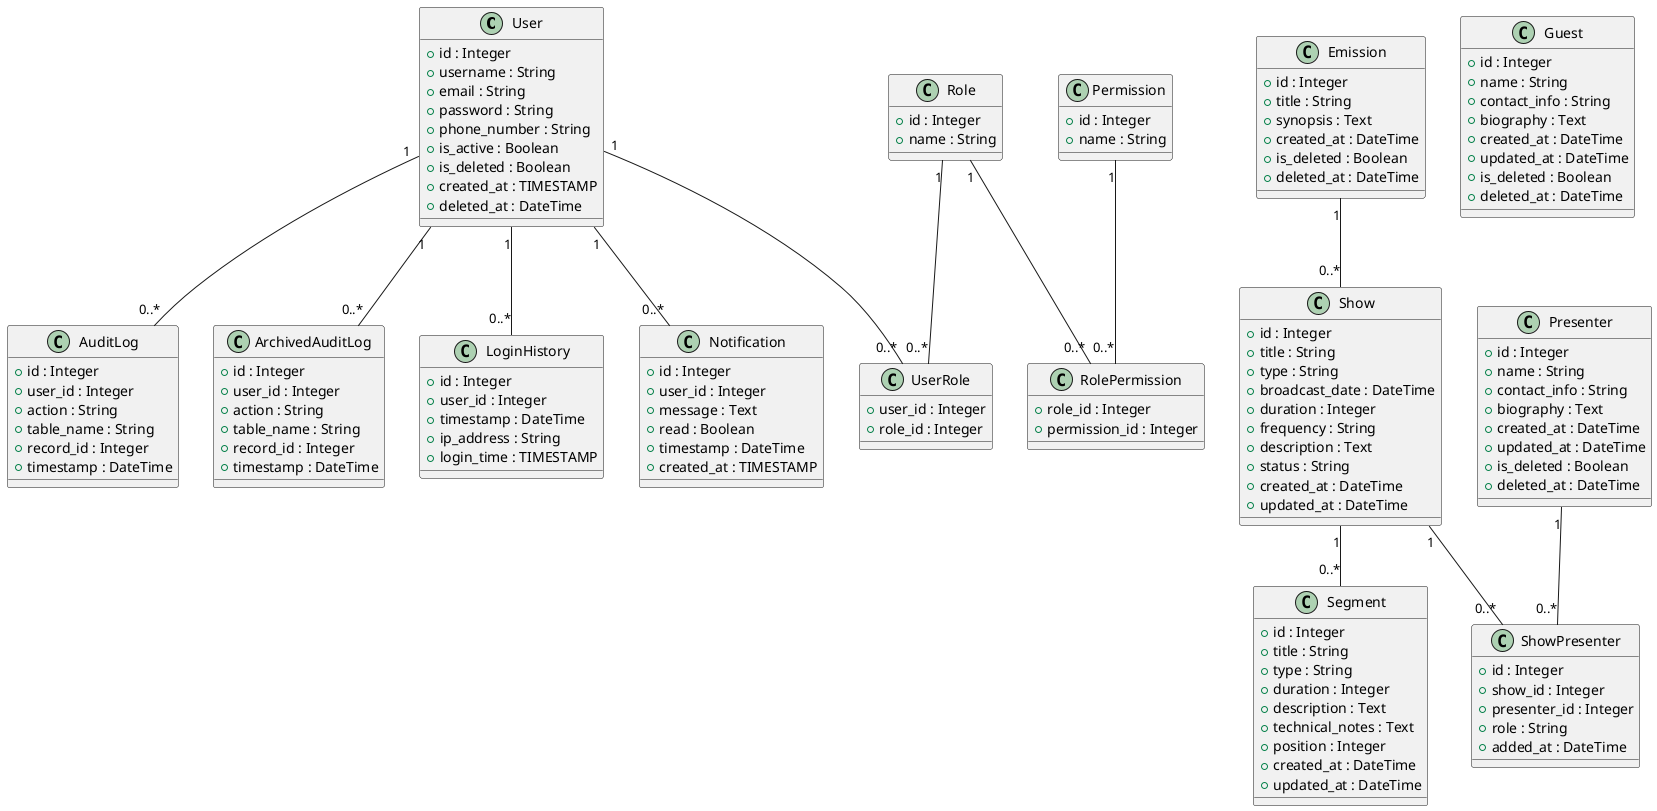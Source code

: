 @startuml "radMAn"

class User {
    +id : Integer
    +username : String
    +email : String
    +password : String
    +phone_number : String
    +is_active : Boolean
    +is_deleted : Boolean
    +created_at : TIMESTAMP
    +deleted_at : DateTime
}

class Role {
    +id : Integer
    +name : String
}

class Permission {
    +id : Integer
    +name : String
}

class Emission {
    +id : Integer
    +title : String
    +synopsis : Text
    +created_at : DateTime
    +is_deleted : Boolean
    +deleted_at : DateTime
}

class Show {
    +id : Integer
    +title : String
    +type : String
    +broadcast_date : DateTime
    +duration : Integer
    +frequency : String
    +description : Text
    +status : String
    +created_at : DateTime
    +updated_at : DateTime
}

class Segment {
    +id : Integer
    +title : String
    +type : String
    +duration : Integer
    +description : Text
    +technical_notes : Text
    +position : Integer
    +created_at : DateTime
    +updated_at : DateTime
}

class Guest {
    +id : Integer
    +name : String
    +contact_info : String
    +biography : Text
    +created_at : DateTime
    +updated_at : DateTime
    +is_deleted : Boolean
    +deleted_at : DateTime
}

class Presenter {
    +id : Integer
    +name : String
    +contact_info : String
    +biography : Text
    +created_at : DateTime
    +updated_at : DateTime
    +is_deleted : Boolean
    +deleted_at : DateTime
}

class AuditLog {
    +id : Integer
    +user_id : Integer
    +action : String
    +table_name : String
    +record_id : Integer
    +timestamp : DateTime
}

class ArchivedAuditLog {
    +id : Integer
    +user_id : Integer
    +action : String
    +table_name : String
    +record_id : Integer
    +timestamp : DateTime
}

class LoginHistory {
    +id : Integer
    +user_id : Integer
    +timestamp : DateTime
    +ip_address : String
    +login_time : TIMESTAMP
}

class Notification {
    +id : Integer
    +user_id : Integer
    +message : Text
    +read : Boolean
    +timestamp : DateTime
    +created_at : TIMESTAMP
}

class UserRole {
    +user_id : Integer
    +role_id : Integer
}

class RolePermission {
    +role_id : Integer
    +permission_id : Integer
}

class ShowPresenter {
    +id : Integer
    +show_id : Integer
    +presenter_id : Integer
    +role : String
    +added_at : DateTime
}

User "1" -- "0..*" UserRole
Role "1" -- "0..*" UserRole
Role "1" -- "0..*" RolePermission
Permission "1" -- "0..*" RolePermission

User "1" -- "0..*" AuditLog
User "1" -- "0..*" ArchivedAuditLog
User "1" -- "0..*" LoginHistory
User "1" -- "0..*" Notification

Presenter "1" -- "0..*" ShowPresenter
Show "1" -- "0..*" ShowPresenter

Emission "1" -- "0..*" Show
Show "1" -- "0..*" Segment

@enduml
